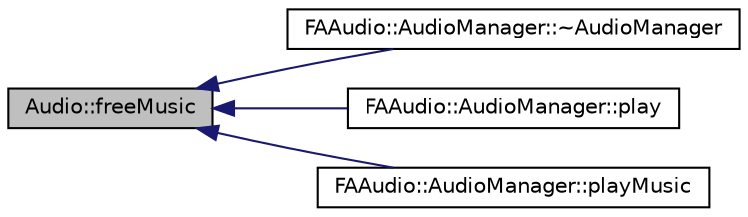 digraph G
{
  edge [fontname="Helvetica",fontsize="10",labelfontname="Helvetica",labelfontsize="10"];
  node [fontname="Helvetica",fontsize="10",shape=record];
  rankdir="LR";
  Node1 [label="Audio::freeMusic",height=0.2,width=0.4,color="black", fillcolor="grey75", style="filled" fontcolor="black"];
  Node1 -> Node2 [dir="back",color="midnightblue",fontsize="10",style="solid",fontname="Helvetica"];
  Node2 [label="FAAudio::AudioManager::~AudioManager",height=0.2,width=0.4,color="black", fillcolor="white", style="filled",URL="$class_f_a_audio_1_1_audio_manager.html#ae0c2afb9f1882bebf326ba0ab82ee906"];
  Node1 -> Node3 [dir="back",color="midnightblue",fontsize="10",style="solid",fontname="Helvetica"];
  Node3 [label="FAAudio::AudioManager::play",height=0.2,width=0.4,color="black", fillcolor="white", style="filled",URL="$class_f_a_audio_1_1_audio_manager.html#a1c562d006a318f6c682dd80e6a278996"];
  Node1 -> Node4 [dir="back",color="midnightblue",fontsize="10",style="solid",fontname="Helvetica"];
  Node4 [label="FAAudio::AudioManager::playMusic",height=0.2,width=0.4,color="black", fillcolor="white", style="filled",URL="$class_f_a_audio_1_1_audio_manager.html#a9eaf93569374ad7fed5b0229d4e36e8b"];
}

